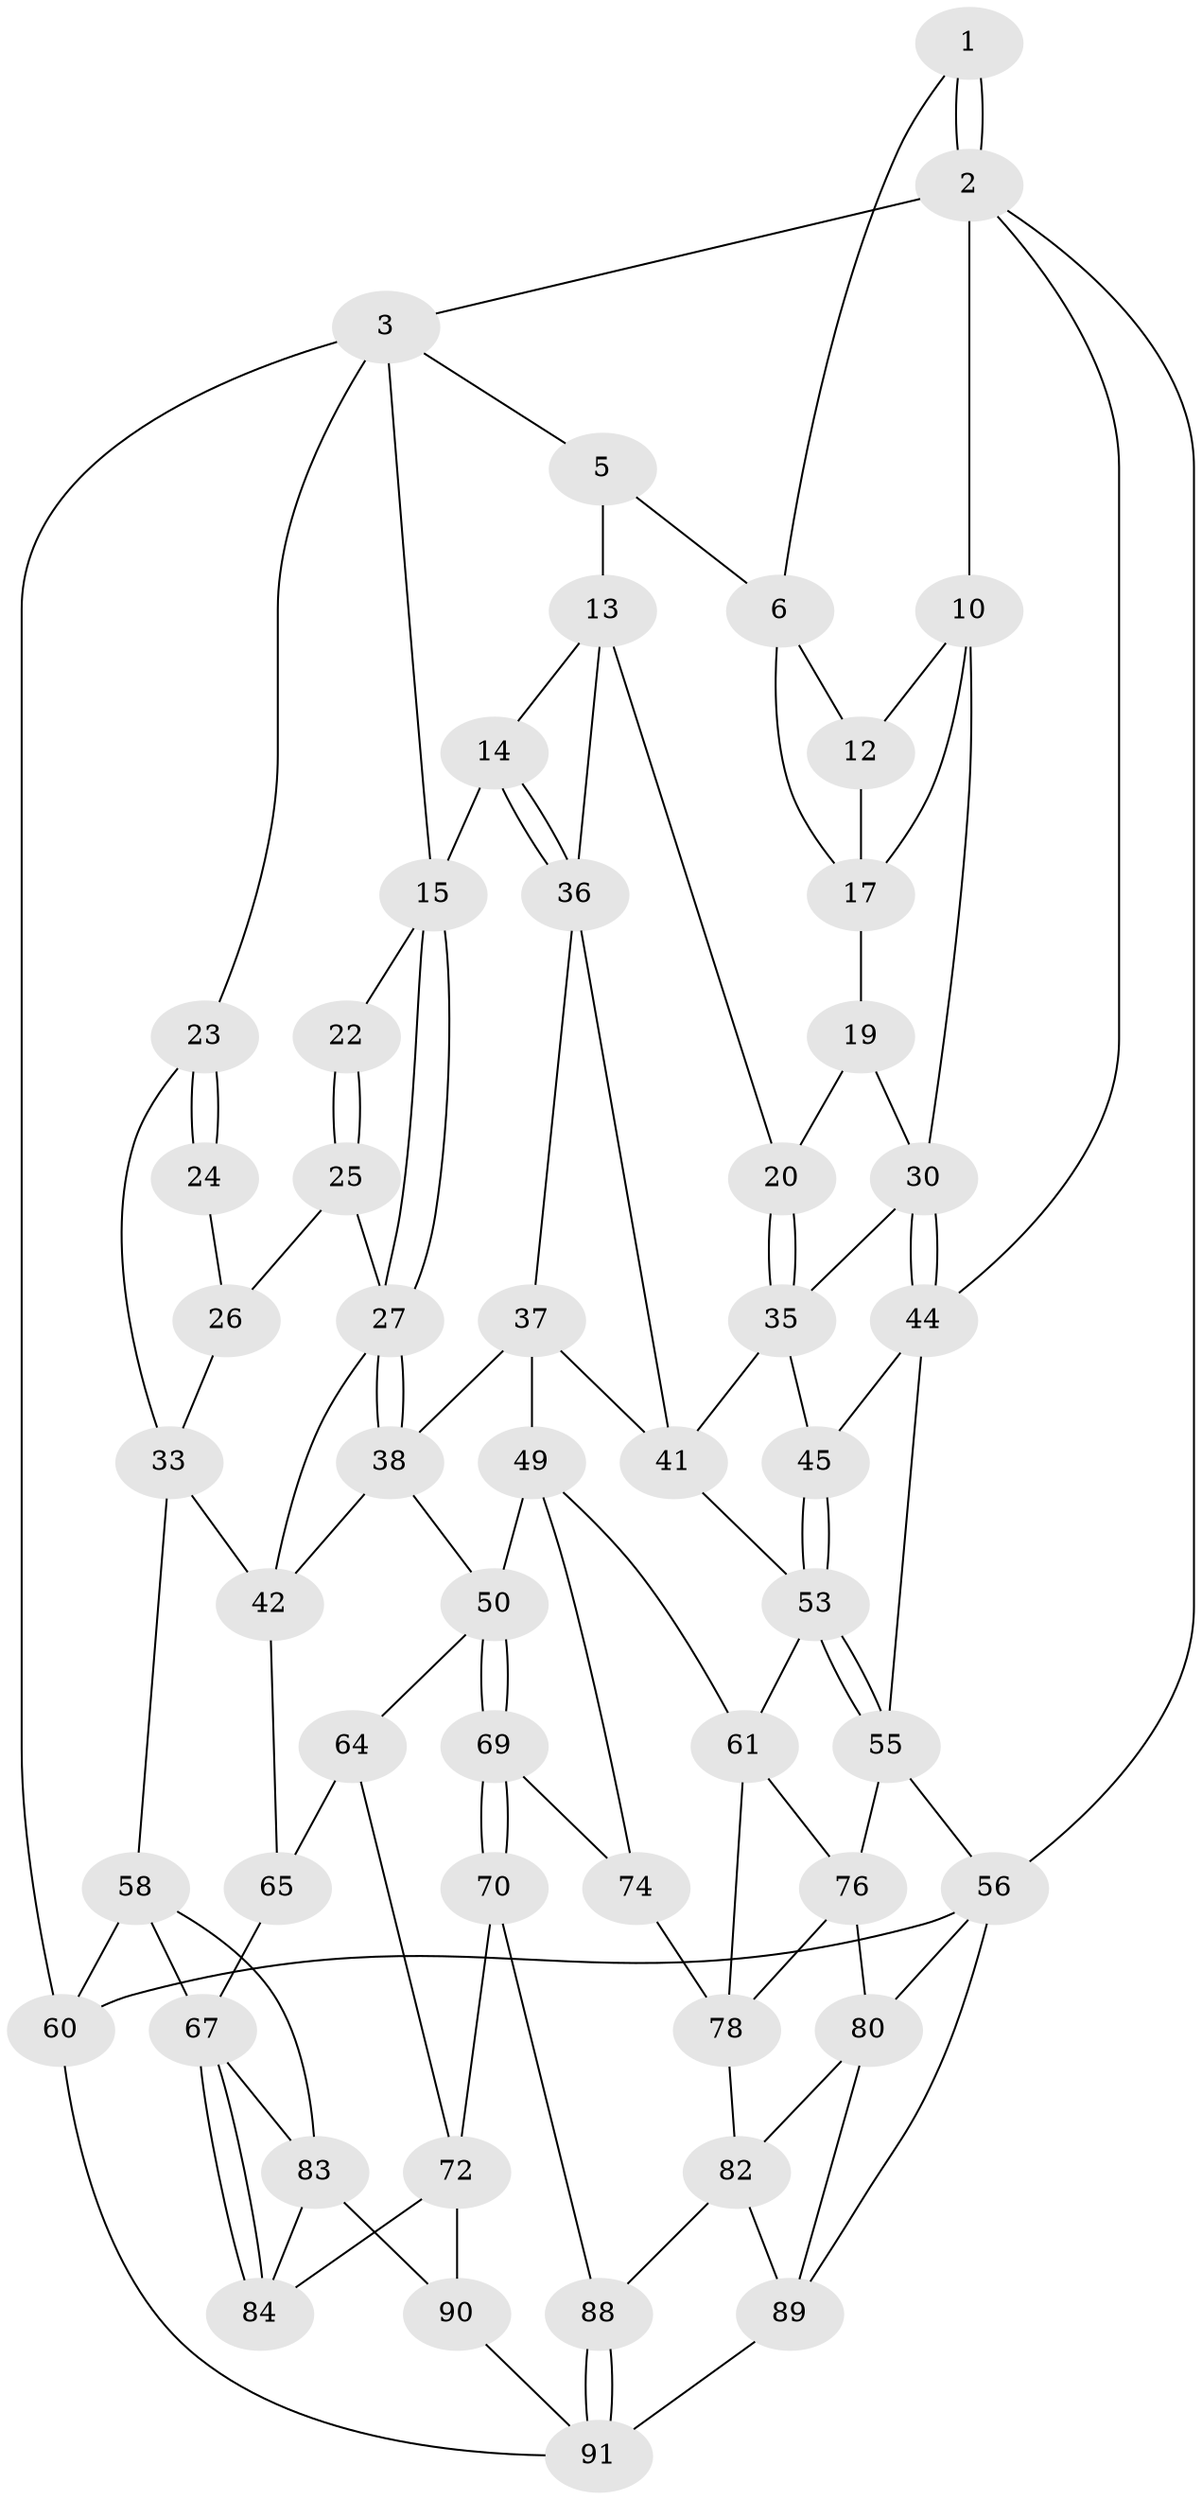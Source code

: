 // original degree distribution, {3: 0.0425531914893617, 6: 0.19148936170212766, 5: 0.5957446808510638, 4: 0.1702127659574468}
// Generated by graph-tools (version 1.1) at 2025/42/03/06/25 10:42:26]
// undirected, 54 vertices, 112 edges
graph export_dot {
graph [start="1"]
  node [color=gray90,style=filled];
  1 [pos="+0.8359723958512475+0"];
  2 [pos="+1+0",super="+9"];
  3 [pos="+0+0",super="+4"];
  5 [pos="+0.6798180236054536+0",super="+8"];
  6 [pos="+0.8130637629861378+0",super="+7"];
  10 [pos="+0.9516086350606882+0.19278081946227646",super="+11"];
  12 [pos="+0.8625921524850914+0.09793583930466492"];
  13 [pos="+0.5628007404753781+0.16725820626566962",super="+21"];
  14 [pos="+0.5196483253198304+0.1681935710973687"];
  15 [pos="+0.4367367831654486+0.13940666982340993",super="+16"];
  17 [pos="+0.7608403523951953+0.1332611081679751",super="+18"];
  19 [pos="+0.7727924000008218+0.18698586402455603"];
  20 [pos="+0.6914122814430743+0.23724478919403844"];
  22 [pos="+0.24077355369182915+0.11228781476331444"];
  23 [pos="+0+0"];
  24 [pos="+0.046827357794754096+0.07513358281995473"];
  25 [pos="+0.20286857217749715+0.227227859700795",super="+29"];
  26 [pos="+0.08706021016189931+0.16423992710261798",super="+32"];
  27 [pos="+0.38768200089352756+0.22143721056130924",super="+28"];
  30 [pos="+0.8742570229600573+0.32821235537344173",super="+31"];
  33 [pos="+0+0.46166479834455004",super="+34"];
  35 [pos="+0.7318955151446191+0.29325709498343816",super="+40"];
  36 [pos="+0.5334178939480919+0.3594878347454008",super="+39"];
  37 [pos="+0.4922610620290111+0.37042013250023376",super="+47"];
  38 [pos="+0.44141963246220706+0.37049731036557276",super="+48"];
  41 [pos="+0.6417943730688714+0.439576550419332",super="+46"];
  42 [pos="+0.25462632653151457+0.35159885528526186",super="+43"];
  44 [pos="+0.875495838834928+0.3387883748583185",super="+52"];
  45 [pos="+0.875922505411377+0.34931374072010274"];
  49 [pos="+0.3937896535789735+0.5724884645722883",super="+63"];
  50 [pos="+0.3811393862005981+0.5722310060318861",super="+51"];
  53 [pos="+0.9559174248268357+0.5506676603456013",super="+54"];
  55 [pos="+1+0.6635648599220965",super="+57"];
  56 [pos="+1+1",super="+93"];
  58 [pos="+0+0.5673492982442937",super="+59"];
  60 [pos="+0+1"];
  61 [pos="+0.6437966760441144+0.6556463577045141",super="+62"];
  64 [pos="+0.3566982823492045+0.5640810412433194",super="+73"];
  65 [pos="+0.19444064043341958+0.6054603637739859",super="+66"];
  67 [pos="+0.11755526370183543+0.7702689642235424",super="+68"];
  69 [pos="+0.3921492323789789+0.636504426805609",super="+75"];
  70 [pos="+0.4039585326593683+0.9202890685173375",super="+71"];
  72 [pos="+0.2930369884036621+0.8174929013080016",super="+86"];
  74 [pos="+0.5232782443218001+0.8165502610948375"];
  76 [pos="+0.8778151706601437+0.8222344903198644",super="+77"];
  78 [pos="+0.6533740489760295+0.8242390338455506",super="+79"];
  80 [pos="+0.8194253208942833+0.8645466464960397",super="+81"];
  82 [pos="+0.6537145139059458+0.8743614452117768",super="+87"];
  83 [pos="+0+0.940663738276621",super="+85"];
  84 [pos="+0.11985945432904868+0.7913228810277152"];
  88 [pos="+0.39440077413852487+1"];
  89 [pos="+0.6502137921033763+1",super="+94"];
  90 [pos="+0.14480757996116037+0.9361857936889635"];
  91 [pos="+0.3703952490637659+1",super="+92"];
  1 -- 2;
  1 -- 2;
  1 -- 6;
  2 -- 3;
  2 -- 56;
  2 -- 10;
  2 -- 44;
  3 -- 23;
  3 -- 60;
  3 -- 5;
  3 -- 15;
  5 -- 13;
  5 -- 6;
  6 -- 12;
  6 -- 17;
  10 -- 30;
  10 -- 12;
  10 -- 17;
  12 -- 17;
  13 -- 14;
  13 -- 20;
  13 -- 36;
  14 -- 15;
  14 -- 36;
  14 -- 36;
  15 -- 27;
  15 -- 27;
  15 -- 22;
  17 -- 19;
  19 -- 20;
  19 -- 30;
  20 -- 35;
  20 -- 35;
  22 -- 25;
  22 -- 25;
  23 -- 24;
  23 -- 24;
  23 -- 33;
  24 -- 26;
  25 -- 26 [weight=2];
  25 -- 27;
  26 -- 33;
  27 -- 38;
  27 -- 38;
  27 -- 42;
  30 -- 44;
  30 -- 44;
  30 -- 35;
  33 -- 42;
  33 -- 58;
  35 -- 41;
  35 -- 45;
  36 -- 37;
  36 -- 41;
  37 -- 38;
  37 -- 41;
  37 -- 49;
  38 -- 42;
  38 -- 50;
  41 -- 53;
  42 -- 65;
  44 -- 45;
  44 -- 55;
  45 -- 53;
  45 -- 53;
  49 -- 50;
  49 -- 74;
  49 -- 61;
  50 -- 69;
  50 -- 69;
  50 -- 64;
  53 -- 55;
  53 -- 55;
  53 -- 61;
  55 -- 56;
  55 -- 76;
  56 -- 60;
  56 -- 89;
  56 -- 80;
  58 -- 83;
  58 -- 60;
  58 -- 67;
  60 -- 91;
  61 -- 76;
  61 -- 78;
  64 -- 65 [weight=2];
  64 -- 72;
  65 -- 67;
  67 -- 84;
  67 -- 84;
  67 -- 83;
  69 -- 70 [weight=2];
  69 -- 70;
  69 -- 74;
  70 -- 72;
  70 -- 88;
  72 -- 90;
  72 -- 84;
  74 -- 78;
  76 -- 80;
  76 -- 78;
  78 -- 82;
  80 -- 89;
  80 -- 82;
  82 -- 88;
  82 -- 89;
  83 -- 90;
  83 -- 84;
  88 -- 91;
  88 -- 91;
  89 -- 91;
  90 -- 91;
}
